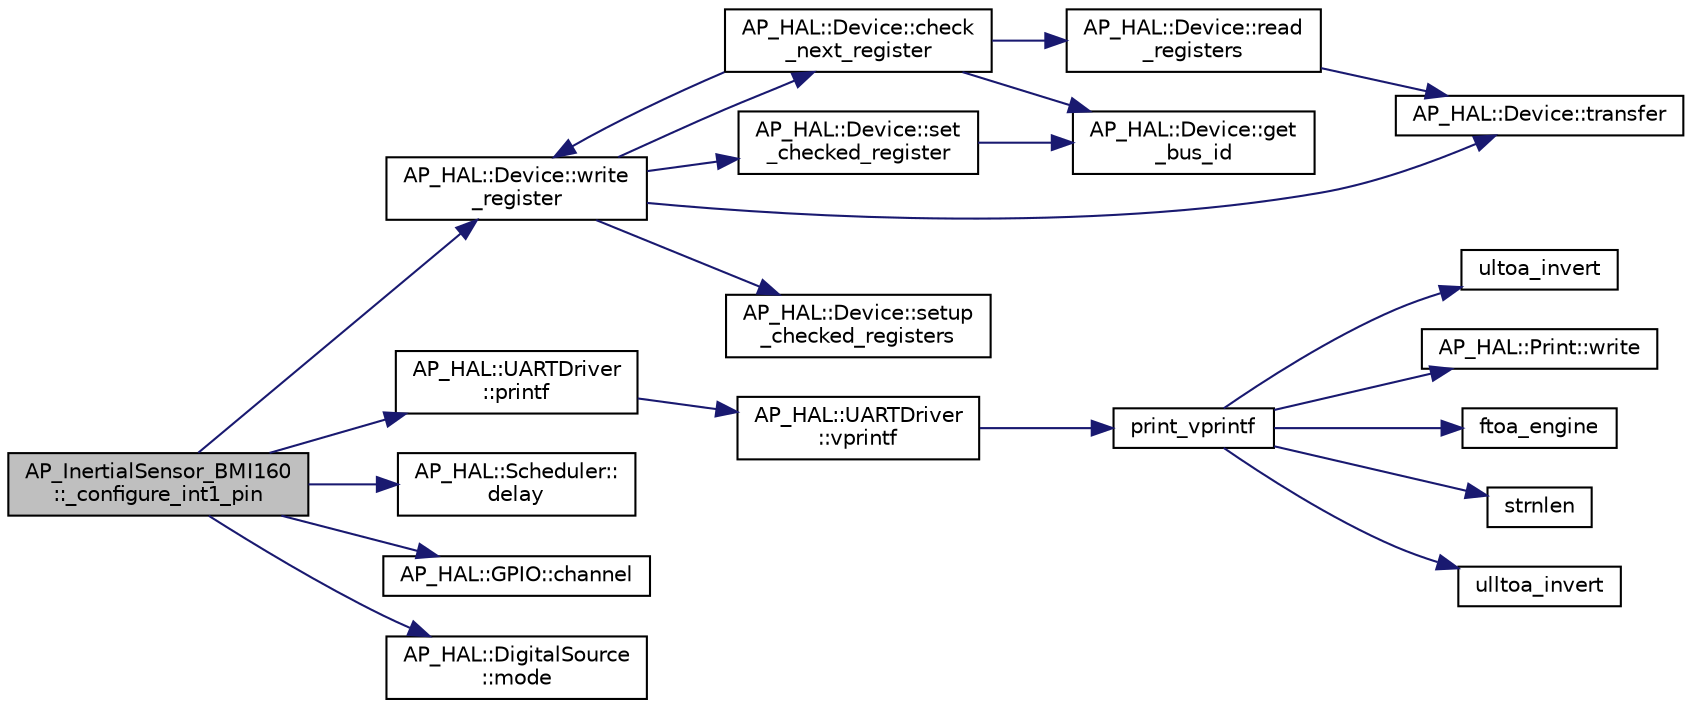 digraph "AP_InertialSensor_BMI160::_configure_int1_pin"
{
 // INTERACTIVE_SVG=YES
  edge [fontname="Helvetica",fontsize="10",labelfontname="Helvetica",labelfontsize="10"];
  node [fontname="Helvetica",fontsize="10",shape=record];
  rankdir="LR";
  Node1 [label="AP_InertialSensor_BMI160\l::_configure_int1_pin",height=0.2,width=0.4,color="black", fillcolor="grey75", style="filled", fontcolor="black"];
  Node1 -> Node2 [color="midnightblue",fontsize="10",style="solid",fontname="Helvetica"];
  Node2 [label="AP_HAL::Device::write\l_register",height=0.2,width=0.4,color="black", fillcolor="white", style="filled",URL="$classAP__HAL_1_1Device.html#a450d2427d58c09d75c8268f8b808c37b"];
  Node2 -> Node3 [color="midnightblue",fontsize="10",style="solid",fontname="Helvetica"];
  Node3 [label="AP_HAL::Device::set\l_checked_register",height=0.2,width=0.4,color="black", fillcolor="white", style="filled",URL="$classAP__HAL_1_1Device.html#a44b62acec2c1c5d8bf8b9c07f5fe7192"];
  Node3 -> Node4 [color="midnightblue",fontsize="10",style="solid",fontname="Helvetica"];
  Node4 [label="AP_HAL::Device::get\l_bus_id",height=0.2,width=0.4,color="black", fillcolor="white", style="filled",URL="$classAP__HAL_1_1Device.html#a682fd556614308cb02773e94ec8e4b26"];
  Node2 -> Node5 [color="midnightblue",fontsize="10",style="solid",fontname="Helvetica"];
  Node5 [label="AP_HAL::Device::transfer",height=0.2,width=0.4,color="black", fillcolor="white", style="filled",URL="$classAP__HAL_1_1Device.html#a2af24b5f93b678af718b65a606e538b0"];
  Node2 -> Node6 [color="midnightblue",fontsize="10",style="solid",fontname="Helvetica"];
  Node6 [label="AP_HAL::Device::setup\l_checked_registers",height=0.2,width=0.4,color="black", fillcolor="white", style="filled",URL="$classAP__HAL_1_1Device.html#a4bad879386bd93b7f2340bff1437d041"];
  Node2 -> Node7 [color="midnightblue",fontsize="10",style="solid",fontname="Helvetica"];
  Node7 [label="AP_HAL::Device::check\l_next_register",height=0.2,width=0.4,color="black", fillcolor="white", style="filled",URL="$classAP__HAL_1_1Device.html#a81202d89062b62f93bf8d13fa30a86d0"];
  Node7 -> Node8 [color="midnightblue",fontsize="10",style="solid",fontname="Helvetica"];
  Node8 [label="AP_HAL::Device::read\l_registers",height=0.2,width=0.4,color="black", fillcolor="white", style="filled",URL="$classAP__HAL_1_1Device.html#a66215f964cfb5c7421effdb88a749550"];
  Node8 -> Node5 [color="midnightblue",fontsize="10",style="solid",fontname="Helvetica"];
  Node7 -> Node4 [color="midnightblue",fontsize="10",style="solid",fontname="Helvetica"];
  Node7 -> Node2 [color="midnightblue",fontsize="10",style="solid",fontname="Helvetica"];
  Node1 -> Node9 [color="midnightblue",fontsize="10",style="solid",fontname="Helvetica"];
  Node9 [label="AP_HAL::UARTDriver\l::printf",height=0.2,width=0.4,color="black", fillcolor="white", style="filled",URL="$classAP__HAL_1_1UARTDriver.html#a6ceedc792594e59fc7d80b39a435f027"];
  Node9 -> Node10 [color="midnightblue",fontsize="10",style="solid",fontname="Helvetica"];
  Node10 [label="AP_HAL::UARTDriver\l::vprintf",height=0.2,width=0.4,color="black", fillcolor="white", style="filled",URL="$classAP__HAL_1_1UARTDriver.html#aa8abfb6d6641299472c29ac1edde559f"];
  Node10 -> Node11 [color="midnightblue",fontsize="10",style="solid",fontname="Helvetica"];
  Node11 [label="print_vprintf",height=0.2,width=0.4,color="black", fillcolor="white", style="filled",URL="$print__vprintf_8cpp.html#a1534eaeab54696df96975b56d9f49212"];
  Node11 -> Node12 [color="midnightblue",fontsize="10",style="solid",fontname="Helvetica"];
  Node12 [label="AP_HAL::Print::write",height=0.2,width=0.4,color="black", fillcolor="white", style="filled",URL="$classAP__HAL_1_1Print.html#acc65391952a43334f8f5c9bef341f501"];
  Node11 -> Node13 [color="midnightblue",fontsize="10",style="solid",fontname="Helvetica"];
  Node13 [label="ftoa_engine",height=0.2,width=0.4,color="black", fillcolor="white", style="filled",URL="$ftoa__engine_8cpp.html#a1c28234da8f20b43c85890d4bb452947"];
  Node11 -> Node14 [color="midnightblue",fontsize="10",style="solid",fontname="Helvetica"];
  Node14 [label="strnlen",height=0.2,width=0.4,color="black", fillcolor="white", style="filled",URL="$replace_8cpp.html#a880bcc7b85a09e6254691bebd5344b51"];
  Node11 -> Node15 [color="midnightblue",fontsize="10",style="solid",fontname="Helvetica"];
  Node15 [label="ulltoa_invert",height=0.2,width=0.4,color="black", fillcolor="white", style="filled",URL="$utoa__invert_8cpp.html#a34926f552460b47c414ec4d83b32815c"];
  Node11 -> Node16 [color="midnightblue",fontsize="10",style="solid",fontname="Helvetica"];
  Node16 [label="ultoa_invert",height=0.2,width=0.4,color="black", fillcolor="white", style="filled",URL="$utoa__invert_8cpp.html#a5d99bba8e697c1e11da489d88fca8559"];
  Node1 -> Node17 [color="midnightblue",fontsize="10",style="solid",fontname="Helvetica"];
  Node17 [label="AP_HAL::Scheduler::\ldelay",height=0.2,width=0.4,color="black", fillcolor="white", style="filled",URL="$classAP__HAL_1_1Scheduler.html#ab3175e2e6223ccfe82f957e41cc12b26"];
  Node1 -> Node18 [color="midnightblue",fontsize="10",style="solid",fontname="Helvetica"];
  Node18 [label="AP_HAL::GPIO::channel",height=0.2,width=0.4,color="black", fillcolor="white", style="filled",URL="$classAP__HAL_1_1GPIO.html#a4e8955091af056240f447b68b76725bb"];
  Node1 -> Node19 [color="midnightblue",fontsize="10",style="solid",fontname="Helvetica"];
  Node19 [label="AP_HAL::DigitalSource\l::mode",height=0.2,width=0.4,color="black", fillcolor="white", style="filled",URL="$classAP__HAL_1_1DigitalSource.html#af16b96dab1499f30659a1fd892df6c2d"];
}
